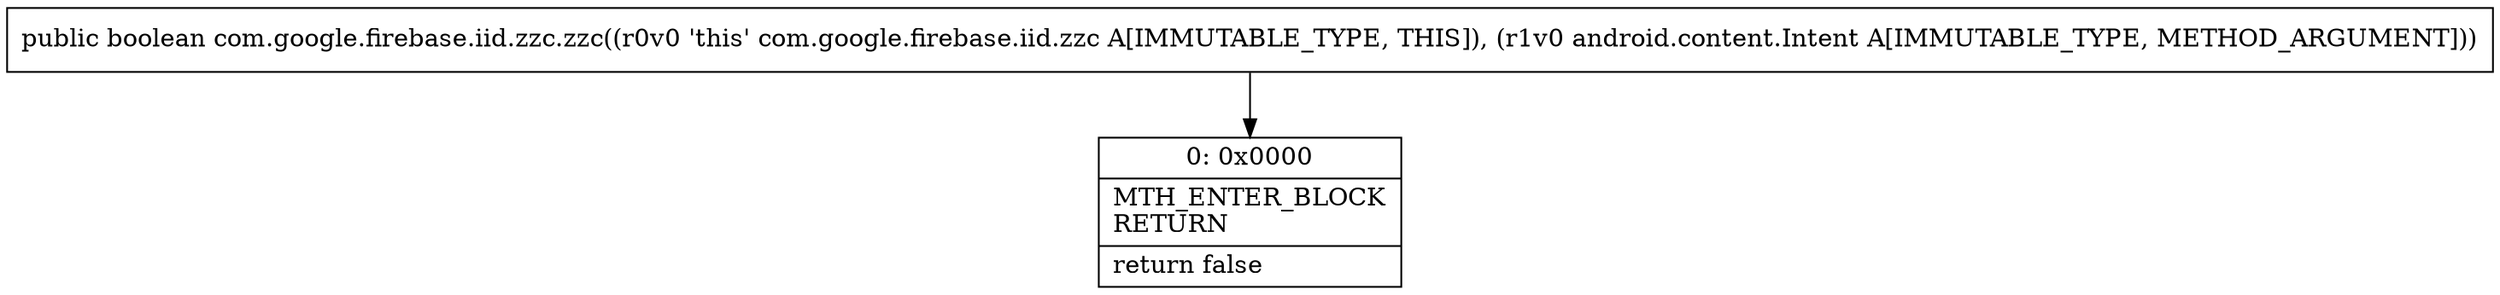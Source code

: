 digraph "CFG forcom.google.firebase.iid.zzc.zzc(Landroid\/content\/Intent;)Z" {
Node_0 [shape=record,label="{0\:\ 0x0000|MTH_ENTER_BLOCK\lRETURN\l|return false\l}"];
MethodNode[shape=record,label="{public boolean com.google.firebase.iid.zzc.zzc((r0v0 'this' com.google.firebase.iid.zzc A[IMMUTABLE_TYPE, THIS]), (r1v0 android.content.Intent A[IMMUTABLE_TYPE, METHOD_ARGUMENT])) }"];
MethodNode -> Node_0;
}

